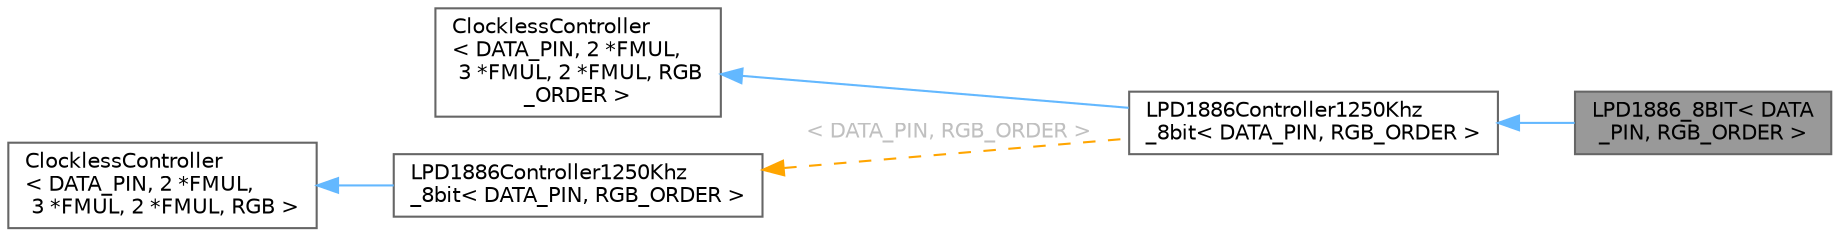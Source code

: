 digraph "LPD1886_8BIT&lt; DATA_PIN, RGB_ORDER &gt;"
{
 // LATEX_PDF_SIZE
  bgcolor="transparent";
  edge [fontname=Helvetica,fontsize=10,labelfontname=Helvetica,labelfontsize=10];
  node [fontname=Helvetica,fontsize=10,shape=box,height=0.2,width=0.4];
  rankdir="LR";
  Node1 [id="Node000001",label="LPD1886_8BIT\< DATA\l_PIN, RGB_ORDER \>",height=0.2,width=0.4,color="gray40", fillcolor="grey60", style="filled", fontcolor="black",tooltip="LPD1886_8BIT controller class."];
  Node2 -> Node1 [id="edge1_Node000001_Node000002",dir="back",color="steelblue1",style="solid",tooltip=" "];
  Node2 [id="Node000002",label="LPD1886Controller1250Khz\l_8bit\< DATA_PIN, RGB_ORDER \>",height=0.2,width=0.4,color="gray40", fillcolor="white", style="filled",URL="$db/df7/class_l_p_d1886_controller1250_khz__8bit.html",tooltip=" "];
  Node3 -> Node2 [id="edge2_Node000002_Node000003",dir="back",color="steelblue1",style="solid",tooltip=" "];
  Node3 [id="Node000003",label="ClocklessController\l\< DATA_PIN, 2 *FMUL,\l 3 *FMUL, 2 *FMUL, RGB\l_ORDER \>",height=0.2,width=0.4,color="gray40", fillcolor="white", style="filled",tooltip=" "];
  Node4 -> Node2 [id="edge3_Node000002_Node000004",dir="back",color="orange",style="dashed",tooltip=" ",label=" \< DATA_PIN, RGB_ORDER \>",fontcolor="grey" ];
  Node4 [id="Node000004",label="LPD1886Controller1250Khz\l_8bit\< DATA_PIN, RGB_ORDER \>",height=0.2,width=0.4,color="gray40", fillcolor="white", style="filled",URL="$db/df7/class_l_p_d1886_controller1250_khz__8bit.html",tooltip="LPD1886 controller class."];
  Node5 -> Node4 [id="edge4_Node000004_Node000005",dir="back",color="steelblue1",style="solid",tooltip=" "];
  Node5 [id="Node000005",label="ClocklessController\l\< DATA_PIN, 2 *FMUL,\l 3 *FMUL, 2 *FMUL, RGB \>",height=0.2,width=0.4,color="gray40", fillcolor="white", style="filled",tooltip=" "];
}
